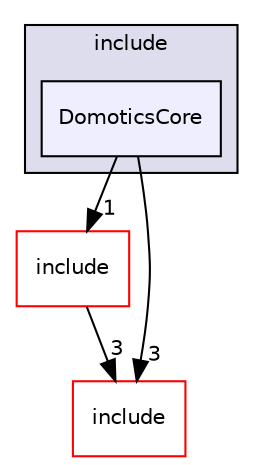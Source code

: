 digraph "include/DomoticsCore" {
  compound=true
  node [ fontsize="10", fontname="Helvetica"];
  edge [ labelfontsize="10", labelfontname="Helvetica"];
  subgraph clusterdir_b954d8b9dc3d9c29bc4742a2e9de0772 {
    graph [ bgcolor="#ddddee", pencolor="black", label="include" fontname="Helvetica", fontsize="10", URL="dir_b954d8b9dc3d9c29bc4742a2e9de0772.html"]
  dir_18d65e6049060abac1d507b7ae74bf5e [shape=box, label="DomoticsCore", style="filled", fillcolor="#eeeeff", pencolor="black", URL="dir_18d65e6049060abac1d507b7ae74bf5e.html"];
  }
  dir_77e607773e9567a5f422031d324d0fbe [shape=box label="include" fillcolor="white" style="filled" color="red" URL="dir_77e607773e9567a5f422031d324d0fbe.html"];
  dir_ad1bc51aa286b8e42c9263538f50c9cf [shape=box label="include" fillcolor="white" style="filled" color="red" URL="dir_ad1bc51aa286b8e42c9263538f50c9cf.html"];
  dir_77e607773e9567a5f422031d324d0fbe->dir_ad1bc51aa286b8e42c9263538f50c9cf [headlabel="3", labeldistance=1.5 headhref="dir_000002_000000.html"];
  dir_18d65e6049060abac1d507b7ae74bf5e->dir_77e607773e9567a5f422031d324d0fbe [headlabel="1", labeldistance=1.5 headhref="dir_000005_000002.html"];
  dir_18d65e6049060abac1d507b7ae74bf5e->dir_ad1bc51aa286b8e42c9263538f50c9cf [headlabel="3", labeldistance=1.5 headhref="dir_000005_000000.html"];
}
